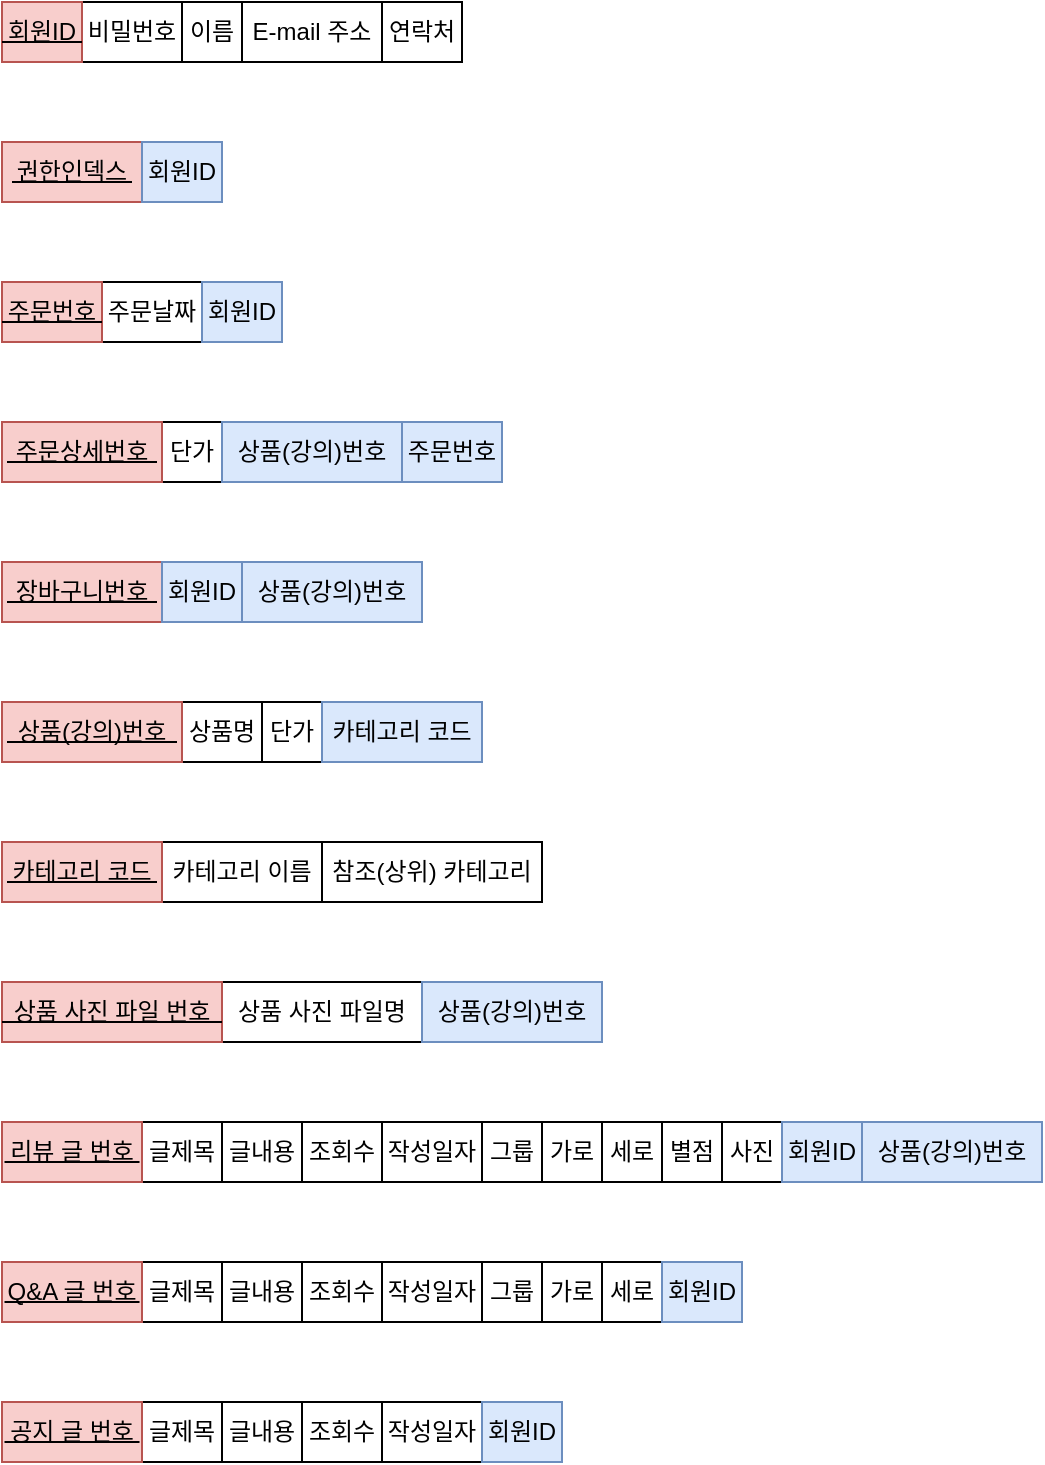 <mxfile version="16.5.6" type="github"><diagram id="C5RBs43oDa-KdzZeNtuy" name="Page-1"><mxGraphModel dx="592" dy="541" grid="1" gridSize="10" guides="1" tooltips="1" connect="1" arrows="1" fold="1" page="1" pageScale="1" pageWidth="827" pageHeight="1169" math="0" shadow="0"><root><mxCell id="WIyWlLk6GJQsqaUBKTNV-0"/><mxCell id="WIyWlLk6GJQsqaUBKTNV-1" parent="WIyWlLk6GJQsqaUBKTNV-0"/><mxCell id="kf6Tb_t1w6MiDjC2hlCX-2" value="비밀번호" style="rounded=0;whiteSpace=wrap;html=1;labelBackgroundColor=default;fontFamily=Helvetica;fontSize=12;" vertex="1" parent="WIyWlLk6GJQsqaUBKTNV-1"><mxGeometry x="200" y="80" width="50" height="30" as="geometry"/></mxCell><mxCell id="kf6Tb_t1w6MiDjC2hlCX-3" value="이름" style="rounded=0;whiteSpace=wrap;html=1;labelBackgroundColor=default;fontFamily=Helvetica;fontSize=12;fontColor=default;strokeColor=default;fillColor=default;" vertex="1" parent="WIyWlLk6GJQsqaUBKTNV-1"><mxGeometry x="250" y="80" width="30" height="30" as="geometry"/></mxCell><mxCell id="kf6Tb_t1w6MiDjC2hlCX-4" value="E-mail 주소" style="rounded=0;whiteSpace=wrap;html=1;labelBackgroundColor=default;fontFamily=Helvetica;fontSize=12;fontColor=default;strokeColor=default;fillColor=default;" vertex="1" parent="WIyWlLk6GJQsqaUBKTNV-1"><mxGeometry x="280" y="80" width="70" height="30" as="geometry"/></mxCell><mxCell id="kf6Tb_t1w6MiDjC2hlCX-5" value="연락처" style="rounded=0;whiteSpace=wrap;html=1;labelBackgroundColor=default;fontFamily=Helvetica;fontSize=12;fontColor=default;strokeColor=default;fillColor=default;" vertex="1" parent="WIyWlLk6GJQsqaUBKTNV-1"><mxGeometry x="350" y="80" width="40" height="30" as="geometry"/></mxCell><mxCell id="kf6Tb_t1w6MiDjC2hlCX-9" value="주문날짜" style="rounded=0;whiteSpace=wrap;html=1;labelBackgroundColor=default;fontFamily=Helvetica;fontSize=12;fontColor=default;strokeColor=default;fillColor=default;" vertex="1" parent="WIyWlLk6GJQsqaUBKTNV-1"><mxGeometry x="210" y="220" width="50" height="30" as="geometry"/></mxCell><mxCell id="kf6Tb_t1w6MiDjC2hlCX-12" value="단가" style="rounded=0;whiteSpace=wrap;html=1;labelBackgroundColor=default;fontFamily=Helvetica;fontSize=12;fontColor=default;strokeColor=default;fillColor=default;" vertex="1" parent="WIyWlLk6GJQsqaUBKTNV-1"><mxGeometry x="240" y="290" width="30" height="30" as="geometry"/></mxCell><mxCell id="kf6Tb_t1w6MiDjC2hlCX-19" value="상품명" style="rounded=0;whiteSpace=wrap;html=1;labelBackgroundColor=default;fontFamily=Helvetica;fontSize=12;fontColor=default;strokeColor=default;fillColor=default;" vertex="1" parent="WIyWlLk6GJQsqaUBKTNV-1"><mxGeometry x="250" y="430" width="40" height="30" as="geometry"/></mxCell><mxCell id="kf6Tb_t1w6MiDjC2hlCX-20" value="단가" style="rounded=0;whiteSpace=wrap;html=1;labelBackgroundColor=default;fontFamily=Helvetica;fontSize=12;fontColor=default;strokeColor=default;fillColor=default;" vertex="1" parent="WIyWlLk6GJQsqaUBKTNV-1"><mxGeometry x="290" y="430" width="30" height="30" as="geometry"/></mxCell><mxCell id="kf6Tb_t1w6MiDjC2hlCX-23" value="카테고리 이름" style="rounded=0;whiteSpace=wrap;html=1;labelBackgroundColor=default;fontFamily=Helvetica;fontSize=12;fontColor=default;strokeColor=default;fillColor=default;" vertex="1" parent="WIyWlLk6GJQsqaUBKTNV-1"><mxGeometry x="240" y="500" width="80" height="30" as="geometry"/></mxCell><mxCell id="kf6Tb_t1w6MiDjC2hlCX-24" value="참조(상위) 카테고리" style="rounded=0;whiteSpace=wrap;html=1;labelBackgroundColor=default;fontFamily=Helvetica;fontSize=12;fontColor=default;strokeColor=default;fillColor=default;" vertex="1" parent="WIyWlLk6GJQsqaUBKTNV-1"><mxGeometry x="320" y="500" width="110" height="30" as="geometry"/></mxCell><mxCell id="kf6Tb_t1w6MiDjC2hlCX-26" value="상품 사진 파일명" style="rounded=0;whiteSpace=wrap;html=1;labelBackgroundColor=default;fontFamily=Helvetica;fontSize=12;fontColor=default;strokeColor=default;fillColor=default;" vertex="1" parent="WIyWlLk6GJQsqaUBKTNV-1"><mxGeometry x="270" y="570" width="100" height="30" as="geometry"/></mxCell><mxCell id="kf6Tb_t1w6MiDjC2hlCX-29" value="글제목" style="rounded=0;whiteSpace=wrap;html=1;labelBackgroundColor=default;fontFamily=Helvetica;fontSize=12;fontColor=default;strokeColor=default;fillColor=default;" vertex="1" parent="WIyWlLk6GJQsqaUBKTNV-1"><mxGeometry x="230" y="640" width="40" height="30" as="geometry"/></mxCell><mxCell id="kf6Tb_t1w6MiDjC2hlCX-30" value="글내용" style="rounded=0;whiteSpace=wrap;html=1;labelBackgroundColor=default;fontFamily=Helvetica;fontSize=12;fontColor=default;strokeColor=default;fillColor=default;" vertex="1" parent="WIyWlLk6GJQsqaUBKTNV-1"><mxGeometry x="270" y="640" width="40" height="30" as="geometry"/></mxCell><mxCell id="kf6Tb_t1w6MiDjC2hlCX-31" value="조회수" style="rounded=0;whiteSpace=wrap;html=1;labelBackgroundColor=default;fontFamily=Helvetica;fontSize=12;fontColor=default;strokeColor=default;fillColor=default;" vertex="1" parent="WIyWlLk6GJQsqaUBKTNV-1"><mxGeometry x="310" y="640" width="40" height="30" as="geometry"/></mxCell><mxCell id="kf6Tb_t1w6MiDjC2hlCX-32" value="작성일자" style="rounded=0;whiteSpace=wrap;html=1;labelBackgroundColor=default;fontFamily=Helvetica;fontSize=12;fontColor=default;strokeColor=default;fillColor=default;" vertex="1" parent="WIyWlLk6GJQsqaUBKTNV-1"><mxGeometry x="350" y="640" width="50" height="30" as="geometry"/></mxCell><mxCell id="kf6Tb_t1w6MiDjC2hlCX-33" value="그룹" style="rounded=0;whiteSpace=wrap;html=1;labelBackgroundColor=default;fontFamily=Helvetica;fontSize=12;fontColor=default;strokeColor=default;fillColor=default;" vertex="1" parent="WIyWlLk6GJQsqaUBKTNV-1"><mxGeometry x="400" y="640" width="30" height="30" as="geometry"/></mxCell><mxCell id="kf6Tb_t1w6MiDjC2hlCX-34" value="가로" style="rounded=0;whiteSpace=wrap;html=1;labelBackgroundColor=default;fontFamily=Helvetica;fontSize=12;fontColor=default;strokeColor=default;fillColor=default;" vertex="1" parent="WIyWlLk6GJQsqaUBKTNV-1"><mxGeometry x="430" y="640" width="30" height="30" as="geometry"/></mxCell><mxCell id="kf6Tb_t1w6MiDjC2hlCX-35" value="세로" style="rounded=0;whiteSpace=wrap;html=1;labelBackgroundColor=default;fontFamily=Helvetica;fontSize=12;fontColor=default;strokeColor=default;fillColor=default;" vertex="1" parent="WIyWlLk6GJQsqaUBKTNV-1"><mxGeometry x="460" y="640" width="30" height="30" as="geometry"/></mxCell><mxCell id="kf6Tb_t1w6MiDjC2hlCX-36" value="별점" style="rounded=0;whiteSpace=wrap;html=1;labelBackgroundColor=default;fontFamily=Helvetica;fontSize=12;fontColor=default;strokeColor=default;fillColor=default;" vertex="1" parent="WIyWlLk6GJQsqaUBKTNV-1"><mxGeometry x="490" y="640" width="30" height="30" as="geometry"/></mxCell><mxCell id="kf6Tb_t1w6MiDjC2hlCX-37" value="사진" style="rounded=0;whiteSpace=wrap;html=1;labelBackgroundColor=default;fontFamily=Helvetica;fontSize=12;fontColor=default;strokeColor=default;fillColor=default;" vertex="1" parent="WIyWlLk6GJQsqaUBKTNV-1"><mxGeometry x="520" y="640" width="30" height="30" as="geometry"/></mxCell><mxCell id="kf6Tb_t1w6MiDjC2hlCX-41" value="글제목" style="rounded=0;whiteSpace=wrap;html=1;labelBackgroundColor=default;fontFamily=Helvetica;fontSize=12;fontColor=default;strokeColor=default;fillColor=default;" vertex="1" parent="WIyWlLk6GJQsqaUBKTNV-1"><mxGeometry x="230" y="710" width="40" height="30" as="geometry"/></mxCell><mxCell id="kf6Tb_t1w6MiDjC2hlCX-42" value="글내용" style="rounded=0;whiteSpace=wrap;html=1;labelBackgroundColor=default;fontFamily=Helvetica;fontSize=12;fontColor=default;strokeColor=default;fillColor=default;" vertex="1" parent="WIyWlLk6GJQsqaUBKTNV-1"><mxGeometry x="270" y="710" width="40" height="30" as="geometry"/></mxCell><mxCell id="kf6Tb_t1w6MiDjC2hlCX-43" value="조회수" style="rounded=0;whiteSpace=wrap;html=1;labelBackgroundColor=default;fontFamily=Helvetica;fontSize=12;fontColor=default;strokeColor=default;fillColor=default;" vertex="1" parent="WIyWlLk6GJQsqaUBKTNV-1"><mxGeometry x="310" y="710" width="40" height="30" as="geometry"/></mxCell><mxCell id="kf6Tb_t1w6MiDjC2hlCX-44" value="작성일자" style="rounded=0;whiteSpace=wrap;html=1;labelBackgroundColor=default;fontFamily=Helvetica;fontSize=12;fontColor=default;strokeColor=default;fillColor=default;" vertex="1" parent="WIyWlLk6GJQsqaUBKTNV-1"><mxGeometry x="350" y="710" width="50" height="30" as="geometry"/></mxCell><mxCell id="kf6Tb_t1w6MiDjC2hlCX-45" value="그룹" style="rounded=0;whiteSpace=wrap;html=1;labelBackgroundColor=default;fontFamily=Helvetica;fontSize=12;fontColor=default;strokeColor=default;fillColor=default;" vertex="1" parent="WIyWlLk6GJQsqaUBKTNV-1"><mxGeometry x="400" y="710" width="30" height="30" as="geometry"/></mxCell><mxCell id="kf6Tb_t1w6MiDjC2hlCX-46" value="가로" style="rounded=0;whiteSpace=wrap;html=1;labelBackgroundColor=default;fontFamily=Helvetica;fontSize=12;fontColor=default;strokeColor=default;fillColor=default;" vertex="1" parent="WIyWlLk6GJQsqaUBKTNV-1"><mxGeometry x="430" y="710" width="30" height="30" as="geometry"/></mxCell><mxCell id="kf6Tb_t1w6MiDjC2hlCX-47" value="세로" style="rounded=0;whiteSpace=wrap;html=1;labelBackgroundColor=default;fontFamily=Helvetica;fontSize=12;fontColor=default;strokeColor=default;fillColor=default;" vertex="1" parent="WIyWlLk6GJQsqaUBKTNV-1"><mxGeometry x="460" y="710" width="30" height="30" as="geometry"/></mxCell><mxCell id="kf6Tb_t1w6MiDjC2hlCX-50" value="글제목" style="rounded=0;whiteSpace=wrap;html=1;labelBackgroundColor=default;fontFamily=Helvetica;fontSize=12;fontColor=default;strokeColor=default;fillColor=default;" vertex="1" parent="WIyWlLk6GJQsqaUBKTNV-1"><mxGeometry x="230" y="780" width="40" height="30" as="geometry"/></mxCell><mxCell id="kf6Tb_t1w6MiDjC2hlCX-51" value="글내용" style="rounded=0;whiteSpace=wrap;html=1;labelBackgroundColor=default;fontFamily=Helvetica;fontSize=12;fontColor=default;strokeColor=default;fillColor=default;" vertex="1" parent="WIyWlLk6GJQsqaUBKTNV-1"><mxGeometry x="270" y="780" width="40" height="30" as="geometry"/></mxCell><mxCell id="kf6Tb_t1w6MiDjC2hlCX-52" value="조회수" style="rounded=0;whiteSpace=wrap;html=1;labelBackgroundColor=default;fontFamily=Helvetica;fontSize=12;fontColor=default;strokeColor=default;fillColor=default;" vertex="1" parent="WIyWlLk6GJQsqaUBKTNV-1"><mxGeometry x="310" y="780" width="40" height="30" as="geometry"/></mxCell><mxCell id="kf6Tb_t1w6MiDjC2hlCX-53" value="작성일자" style="rounded=0;whiteSpace=wrap;html=1;labelBackgroundColor=default;fontFamily=Helvetica;fontSize=12;fontColor=default;strokeColor=default;fillColor=default;" vertex="1" parent="WIyWlLk6GJQsqaUBKTNV-1"><mxGeometry x="350" y="780" width="50" height="30" as="geometry"/></mxCell><mxCell id="kf6Tb_t1w6MiDjC2hlCX-55" value="회원ID" style="rounded=0;whiteSpace=wrap;html=1;fillColor=#f8cecc;strokeColor=#b85450;" vertex="1" parent="WIyWlLk6GJQsqaUBKTNV-1"><mxGeometry x="160" y="80" width="40" height="30" as="geometry"/></mxCell><mxCell id="kf6Tb_t1w6MiDjC2hlCX-56" value="권한인덱스" style="rounded=0;whiteSpace=wrap;html=1;fillColor=#f8cecc;strokeColor=#b85450;" vertex="1" parent="WIyWlLk6GJQsqaUBKTNV-1"><mxGeometry x="160" y="150" width="70" height="30" as="geometry"/></mxCell><mxCell id="kf6Tb_t1w6MiDjC2hlCX-57" value="회원ID" style="rounded=0;whiteSpace=wrap;html=1;fillColor=#dae8fc;strokeColor=#6c8ebf;" vertex="1" parent="WIyWlLk6GJQsqaUBKTNV-1"><mxGeometry x="230" y="150" width="40" height="30" as="geometry"/></mxCell><mxCell id="kf6Tb_t1w6MiDjC2hlCX-58" value="주문번호" style="rounded=0;whiteSpace=wrap;html=1;fillColor=#f8cecc;strokeColor=#b85450;" vertex="1" parent="WIyWlLk6GJQsqaUBKTNV-1"><mxGeometry x="160" y="220" width="50" height="30" as="geometry"/></mxCell><mxCell id="kf6Tb_t1w6MiDjC2hlCX-60" value="주문상세번호" style="rounded=0;whiteSpace=wrap;html=1;fillColor=#f8cecc;strokeColor=#b85450;" vertex="1" parent="WIyWlLk6GJQsqaUBKTNV-1"><mxGeometry x="160" y="290" width="80" height="30" as="geometry"/></mxCell><mxCell id="kf6Tb_t1w6MiDjC2hlCX-62" value="상품(강의)번호" style="rounded=0;whiteSpace=wrap;html=1;fillColor=#dae8fc;strokeColor=#6c8ebf;" vertex="1" parent="WIyWlLk6GJQsqaUBKTNV-1"><mxGeometry x="270" y="290" width="90" height="30" as="geometry"/></mxCell><mxCell id="kf6Tb_t1w6MiDjC2hlCX-64" value="주문번호" style="rounded=0;whiteSpace=wrap;html=1;fillColor=#dae8fc;strokeColor=#6c8ebf;" vertex="1" parent="WIyWlLk6GJQsqaUBKTNV-1"><mxGeometry x="360" y="290" width="50" height="30" as="geometry"/></mxCell><mxCell id="kf6Tb_t1w6MiDjC2hlCX-65" value="장바구니번호" style="rounded=0;whiteSpace=wrap;html=1;fillColor=#f8cecc;strokeColor=#b85450;" vertex="1" parent="WIyWlLk6GJQsqaUBKTNV-1"><mxGeometry x="160" y="360" width="80" height="30" as="geometry"/></mxCell><mxCell id="kf6Tb_t1w6MiDjC2hlCX-66" value="회원ID" style="rounded=0;whiteSpace=wrap;html=1;fillColor=#dae8fc;strokeColor=#6c8ebf;" vertex="1" parent="WIyWlLk6GJQsqaUBKTNV-1"><mxGeometry x="240" y="360" width="40" height="30" as="geometry"/></mxCell><mxCell id="kf6Tb_t1w6MiDjC2hlCX-67" value="상품(강의)번호" style="rounded=0;whiteSpace=wrap;html=1;fillColor=#dae8fc;strokeColor=#6c8ebf;" vertex="1" parent="WIyWlLk6GJQsqaUBKTNV-1"><mxGeometry x="280" y="360" width="90" height="30" as="geometry"/></mxCell><mxCell id="kf6Tb_t1w6MiDjC2hlCX-68" value="상품(강의)번호" style="rounded=0;whiteSpace=wrap;html=1;fillColor=#f8cecc;strokeColor=#b85450;" vertex="1" parent="WIyWlLk6GJQsqaUBKTNV-1"><mxGeometry x="160" y="430" width="90" height="30" as="geometry"/></mxCell><mxCell id="kf6Tb_t1w6MiDjC2hlCX-69" value="카테고리 코드" style="rounded=0;whiteSpace=wrap;html=1;fillColor=#dae8fc;strokeColor=#6c8ebf;" vertex="1" parent="WIyWlLk6GJQsqaUBKTNV-1"><mxGeometry x="320" y="430" width="80" height="30" as="geometry"/></mxCell><mxCell id="kf6Tb_t1w6MiDjC2hlCX-70" value="카테고리 코드" style="rounded=0;whiteSpace=wrap;html=1;fillColor=#f8cecc;strokeColor=#b85450;" vertex="1" parent="WIyWlLk6GJQsqaUBKTNV-1"><mxGeometry x="160" y="500" width="80" height="30" as="geometry"/></mxCell><mxCell id="kf6Tb_t1w6MiDjC2hlCX-71" value="상품 사진 파일 번호" style="rounded=0;whiteSpace=wrap;html=1;fillColor=#f8cecc;strokeColor=#b85450;" vertex="1" parent="WIyWlLk6GJQsqaUBKTNV-1"><mxGeometry x="160" y="570" width="110" height="30" as="geometry"/></mxCell><mxCell id="kf6Tb_t1w6MiDjC2hlCX-72" value="상품(강의)번호" style="rounded=0;whiteSpace=wrap;html=1;fillColor=#dae8fc;strokeColor=#6c8ebf;" vertex="1" parent="WIyWlLk6GJQsqaUBKTNV-1"><mxGeometry x="370" y="570" width="90" height="30" as="geometry"/></mxCell><mxCell id="kf6Tb_t1w6MiDjC2hlCX-73" value="리뷰 글 번호" style="rounded=0;whiteSpace=wrap;html=1;fillColor=#f8cecc;strokeColor=#b85450;" vertex="1" parent="WIyWlLk6GJQsqaUBKTNV-1"><mxGeometry x="160" y="640" width="70" height="30" as="geometry"/></mxCell><mxCell id="kf6Tb_t1w6MiDjC2hlCX-74" value="회원ID" style="rounded=0;whiteSpace=wrap;html=1;fillColor=#dae8fc;strokeColor=#6c8ebf;" vertex="1" parent="WIyWlLk6GJQsqaUBKTNV-1"><mxGeometry x="550" y="640" width="40" height="30" as="geometry"/></mxCell><mxCell id="kf6Tb_t1w6MiDjC2hlCX-75" value="상품(강의)번호" style="rounded=0;whiteSpace=wrap;html=1;fillColor=#dae8fc;strokeColor=#6c8ebf;" vertex="1" parent="WIyWlLk6GJQsqaUBKTNV-1"><mxGeometry x="590" y="640" width="90" height="30" as="geometry"/></mxCell><mxCell id="kf6Tb_t1w6MiDjC2hlCX-76" value="회원ID" style="rounded=0;whiteSpace=wrap;html=1;fillColor=#dae8fc;strokeColor=#6c8ebf;" vertex="1" parent="WIyWlLk6GJQsqaUBKTNV-1"><mxGeometry x="490" y="710" width="40" height="30" as="geometry"/></mxCell><mxCell id="kf6Tb_t1w6MiDjC2hlCX-77" value="회원ID" style="rounded=0;whiteSpace=wrap;html=1;fillColor=#dae8fc;strokeColor=#6c8ebf;" vertex="1" parent="WIyWlLk6GJQsqaUBKTNV-1"><mxGeometry x="400" y="780" width="40" height="30" as="geometry"/></mxCell><mxCell id="kf6Tb_t1w6MiDjC2hlCX-78" value="Q&amp;amp;A 글 번호" style="rounded=0;whiteSpace=wrap;html=1;fillColor=#f8cecc;strokeColor=#b85450;" vertex="1" parent="WIyWlLk6GJQsqaUBKTNV-1"><mxGeometry x="160" y="710" width="70" height="30" as="geometry"/></mxCell><mxCell id="kf6Tb_t1w6MiDjC2hlCX-80" value="공지 글 번호" style="rounded=0;whiteSpace=wrap;html=1;fillColor=#f8cecc;strokeColor=#b85450;" vertex="1" parent="WIyWlLk6GJQsqaUBKTNV-1"><mxGeometry x="160" y="780" width="70" height="30" as="geometry"/></mxCell><mxCell id="kf6Tb_t1w6MiDjC2hlCX-81" value="회원ID" style="rounded=0;whiteSpace=wrap;html=1;fillColor=#dae8fc;strokeColor=#6c8ebf;" vertex="1" parent="WIyWlLk6GJQsqaUBKTNV-1"><mxGeometry x="260" y="220" width="40" height="30" as="geometry"/></mxCell><mxCell id="kf6Tb_t1w6MiDjC2hlCX-82" value="" style="endArrow=none;html=1;rounded=0;" edge="1" parent="WIyWlLk6GJQsqaUBKTNV-1"><mxGeometry width="50" height="50" relative="1" as="geometry"><mxPoint x="160" y="100" as="sourcePoint"/><mxPoint x="200" y="100" as="targetPoint"/><Array as="points"/></mxGeometry></mxCell><mxCell id="kf6Tb_t1w6MiDjC2hlCX-84" value="" style="endArrow=none;html=1;rounded=0;" edge="1" parent="WIyWlLk6GJQsqaUBKTNV-1"><mxGeometry width="50" height="50" relative="1" as="geometry"><mxPoint x="165" y="170" as="sourcePoint"/><mxPoint x="225" y="170" as="targetPoint"/></mxGeometry></mxCell><mxCell id="kf6Tb_t1w6MiDjC2hlCX-85" value="" style="endArrow=none;html=1;rounded=0;" edge="1" parent="WIyWlLk6GJQsqaUBKTNV-1"><mxGeometry width="50" height="50" relative="1" as="geometry"><mxPoint x="160.0" y="240" as="sourcePoint"/><mxPoint x="210" y="240" as="targetPoint"/></mxGeometry></mxCell><mxCell id="kf6Tb_t1w6MiDjC2hlCX-88" value="" style="endArrow=none;html=1;rounded=0;" edge="1" parent="WIyWlLk6GJQsqaUBKTNV-1"><mxGeometry width="50" height="50" relative="1" as="geometry"><mxPoint x="162.5" y="310" as="sourcePoint"/><mxPoint x="237.5" y="310" as="targetPoint"/></mxGeometry></mxCell><mxCell id="kf6Tb_t1w6MiDjC2hlCX-89" value="" style="endArrow=none;html=1;rounded=0;" edge="1" parent="WIyWlLk6GJQsqaUBKTNV-1"><mxGeometry width="50" height="50" relative="1" as="geometry"><mxPoint x="162.5" y="380" as="sourcePoint"/><mxPoint x="237.5" y="380" as="targetPoint"/></mxGeometry></mxCell><mxCell id="kf6Tb_t1w6MiDjC2hlCX-90" value="" style="endArrow=none;html=1;rounded=0;" edge="1" parent="WIyWlLk6GJQsqaUBKTNV-1"><mxGeometry width="50" height="50" relative="1" as="geometry"><mxPoint x="162.5" y="450.0" as="sourcePoint"/><mxPoint x="247.5" y="450" as="targetPoint"/></mxGeometry></mxCell><mxCell id="kf6Tb_t1w6MiDjC2hlCX-91" value="" style="endArrow=none;html=1;rounded=0;" edge="1" parent="WIyWlLk6GJQsqaUBKTNV-1"><mxGeometry width="50" height="50" relative="1" as="geometry"><mxPoint x="162.5" y="520.0" as="sourcePoint"/><mxPoint x="237.5" y="520.0" as="targetPoint"/></mxGeometry></mxCell><mxCell id="kf6Tb_t1w6MiDjC2hlCX-92" value="" style="endArrow=none;html=1;rounded=0;" edge="1" parent="WIyWlLk6GJQsqaUBKTNV-1"><mxGeometry width="50" height="50" relative="1" as="geometry"><mxPoint x="160" y="590" as="sourcePoint"/><mxPoint x="270" y="590" as="targetPoint"/></mxGeometry></mxCell><mxCell id="kf6Tb_t1w6MiDjC2hlCX-93" value="" style="endArrow=none;html=1;rounded=0;" edge="1" parent="WIyWlLk6GJQsqaUBKTNV-1"><mxGeometry width="50" height="50" relative="1" as="geometry"><mxPoint x="161.25" y="660" as="sourcePoint"/><mxPoint x="228.75" y="660" as="targetPoint"/></mxGeometry></mxCell><mxCell id="kf6Tb_t1w6MiDjC2hlCX-94" value="" style="endArrow=none;html=1;rounded=0;" edge="1" parent="WIyWlLk6GJQsqaUBKTNV-1"><mxGeometry width="50" height="50" relative="1" as="geometry"><mxPoint x="161.25" y="730" as="sourcePoint"/><mxPoint x="228.75" y="730" as="targetPoint"/></mxGeometry></mxCell><mxCell id="kf6Tb_t1w6MiDjC2hlCX-95" value="" style="endArrow=none;html=1;rounded=0;" edge="1" parent="WIyWlLk6GJQsqaUBKTNV-1"><mxGeometry width="50" height="50" relative="1" as="geometry"><mxPoint x="161.25" y="800" as="sourcePoint"/><mxPoint x="228.75" y="800" as="targetPoint"/></mxGeometry></mxCell></root></mxGraphModel></diagram></mxfile>